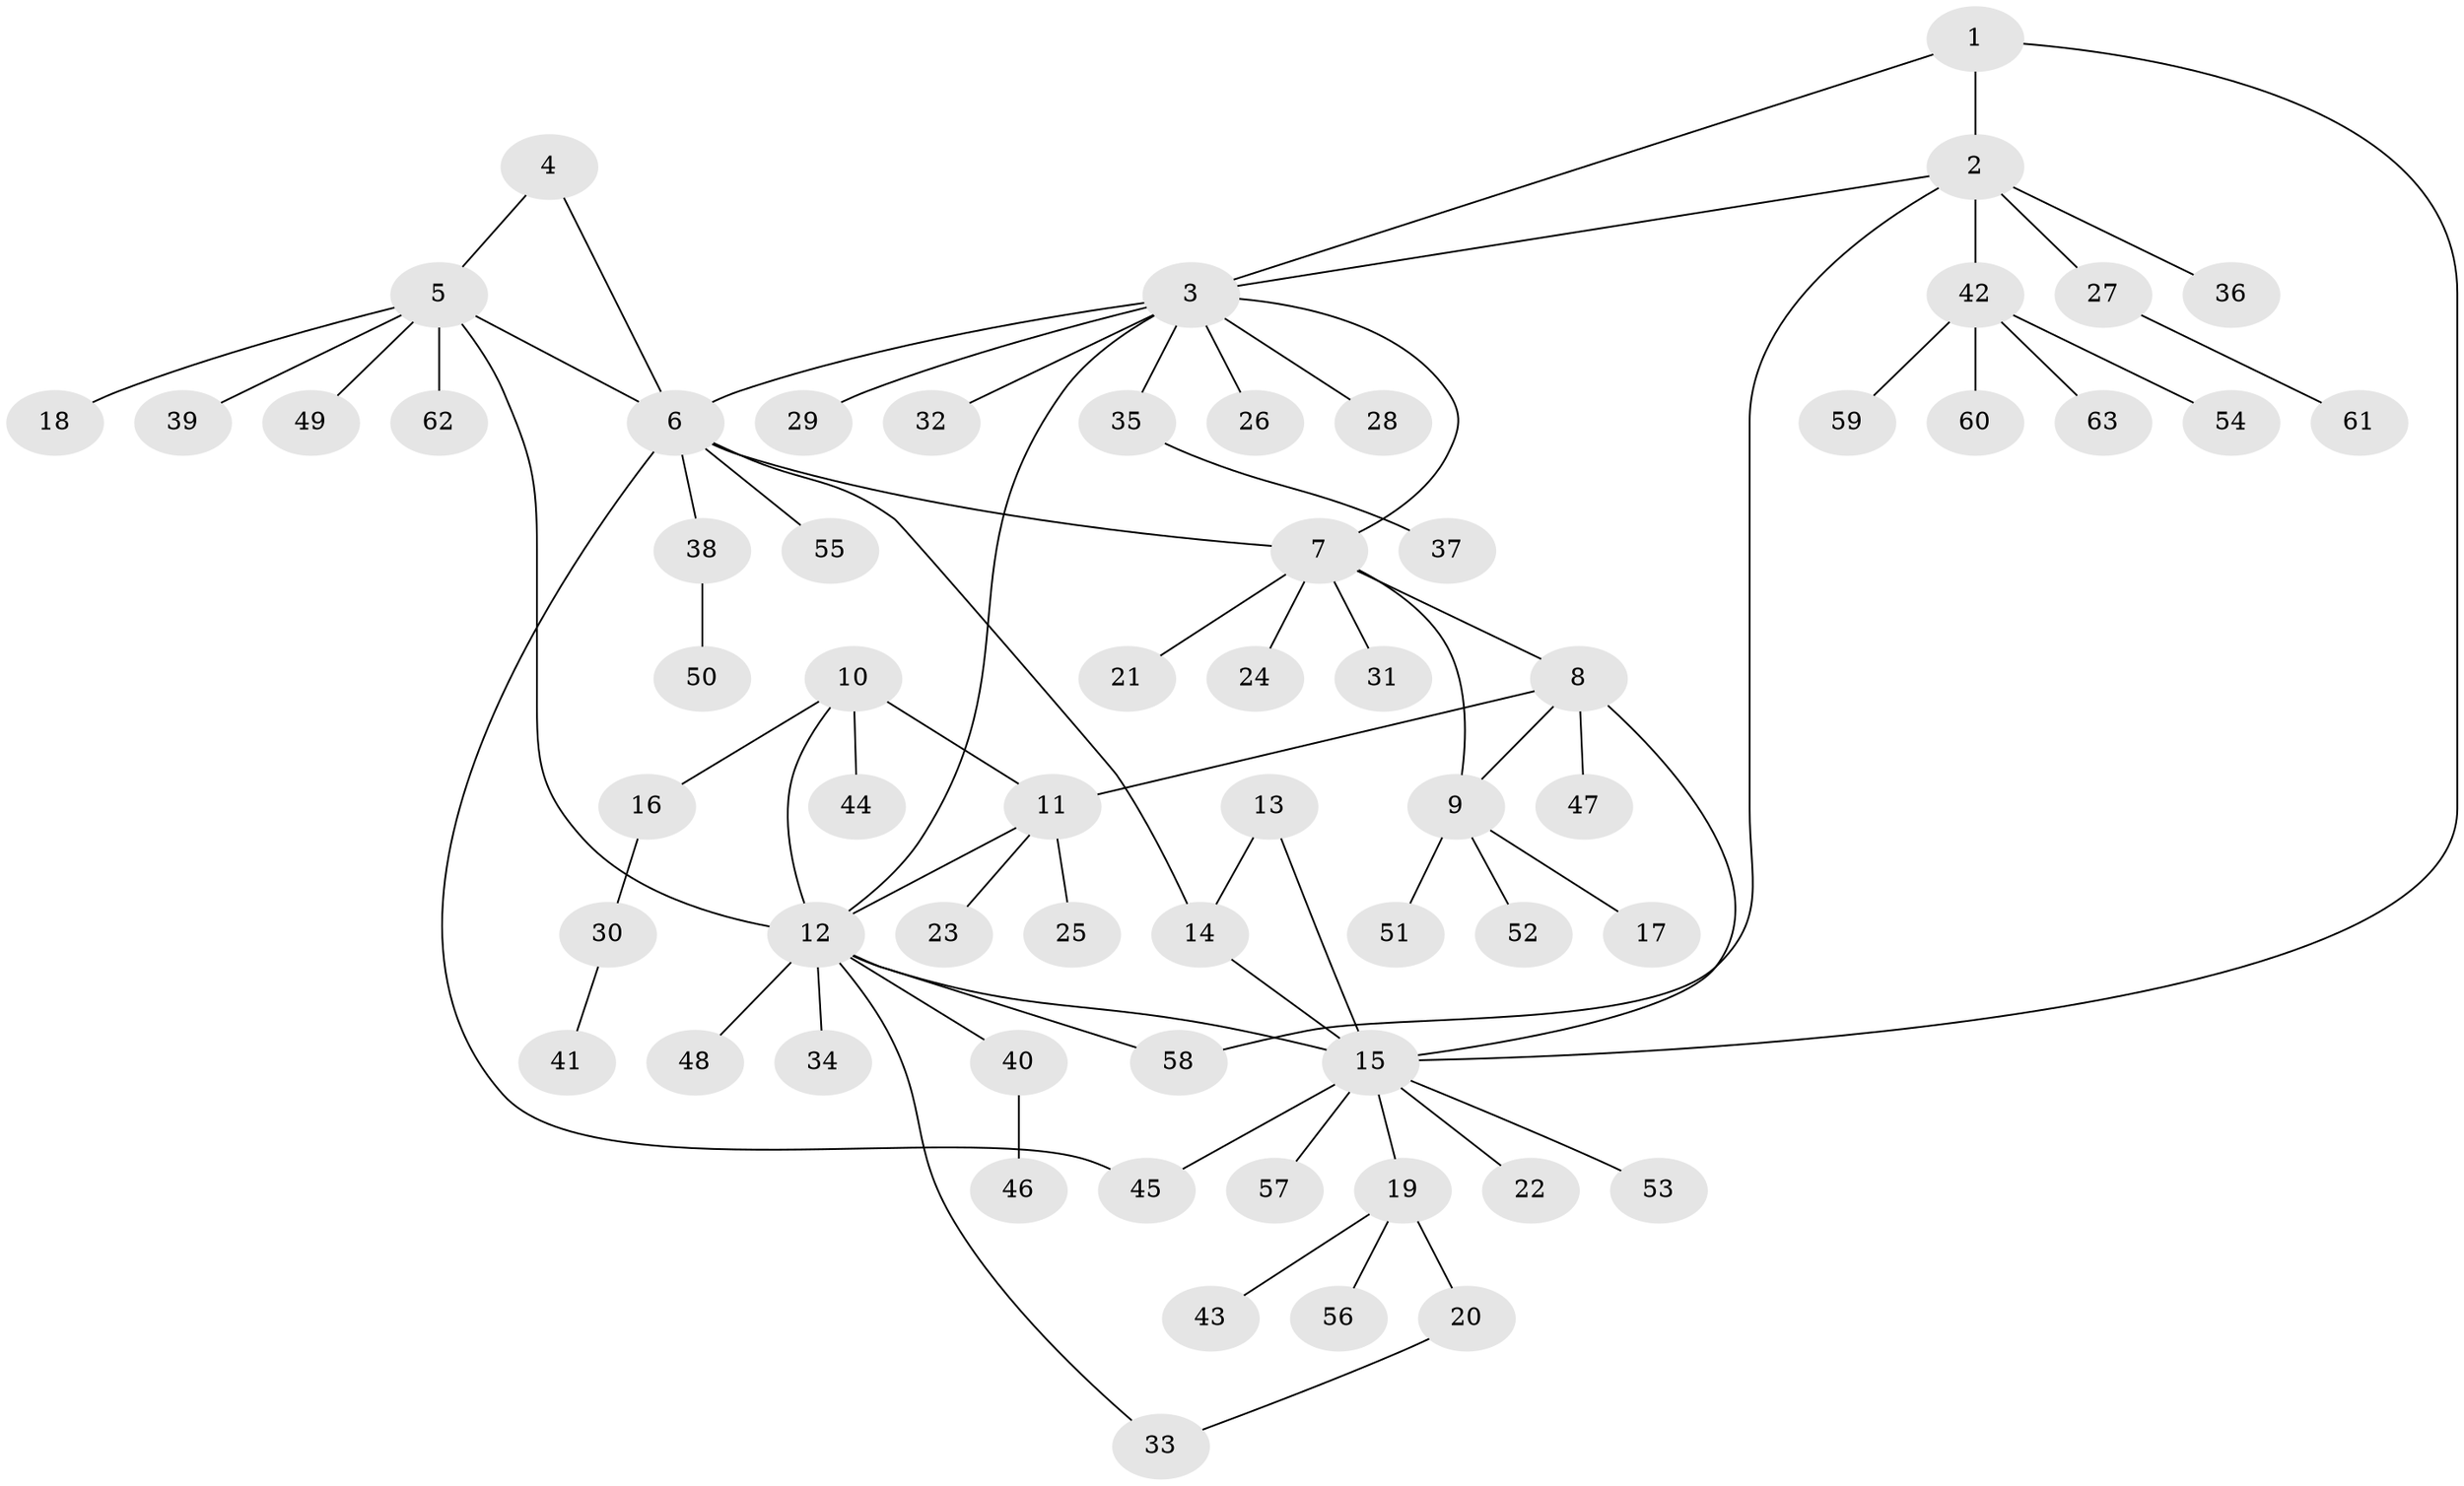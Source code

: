 // coarse degree distribution, {6: 0.06382978723404255, 8: 0.0425531914893617, 2: 0.1276595744680851, 4: 0.10638297872340426, 10: 0.02127659574468085, 9: 0.02127659574468085, 1: 0.5957446808510638, 3: 0.02127659574468085}
// Generated by graph-tools (version 1.1) at 2025/24/03/03/25 07:24:17]
// undirected, 63 vertices, 76 edges
graph export_dot {
graph [start="1"]
  node [color=gray90,style=filled];
  1;
  2;
  3;
  4;
  5;
  6;
  7;
  8;
  9;
  10;
  11;
  12;
  13;
  14;
  15;
  16;
  17;
  18;
  19;
  20;
  21;
  22;
  23;
  24;
  25;
  26;
  27;
  28;
  29;
  30;
  31;
  32;
  33;
  34;
  35;
  36;
  37;
  38;
  39;
  40;
  41;
  42;
  43;
  44;
  45;
  46;
  47;
  48;
  49;
  50;
  51;
  52;
  53;
  54;
  55;
  56;
  57;
  58;
  59;
  60;
  61;
  62;
  63;
  1 -- 2;
  1 -- 3;
  1 -- 15;
  2 -- 3;
  2 -- 27;
  2 -- 36;
  2 -- 42;
  2 -- 58;
  3 -- 6;
  3 -- 7;
  3 -- 12;
  3 -- 26;
  3 -- 28;
  3 -- 29;
  3 -- 32;
  3 -- 35;
  4 -- 5;
  4 -- 6;
  5 -- 6;
  5 -- 12;
  5 -- 18;
  5 -- 39;
  5 -- 49;
  5 -- 62;
  6 -- 7;
  6 -- 14;
  6 -- 38;
  6 -- 45;
  6 -- 55;
  7 -- 8;
  7 -- 9;
  7 -- 21;
  7 -- 24;
  7 -- 31;
  8 -- 9;
  8 -- 11;
  8 -- 15;
  8 -- 47;
  9 -- 17;
  9 -- 51;
  9 -- 52;
  10 -- 11;
  10 -- 12;
  10 -- 16;
  10 -- 44;
  11 -- 12;
  11 -- 23;
  11 -- 25;
  12 -- 15;
  12 -- 33;
  12 -- 34;
  12 -- 40;
  12 -- 48;
  12 -- 58;
  13 -- 14;
  13 -- 15;
  14 -- 15;
  15 -- 19;
  15 -- 22;
  15 -- 45;
  15 -- 53;
  15 -- 57;
  16 -- 30;
  19 -- 20;
  19 -- 43;
  19 -- 56;
  20 -- 33;
  27 -- 61;
  30 -- 41;
  35 -- 37;
  38 -- 50;
  40 -- 46;
  42 -- 54;
  42 -- 59;
  42 -- 60;
  42 -- 63;
}
